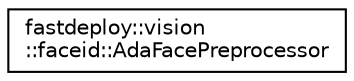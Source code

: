 digraph "Graphical Class Hierarchy"
{
  edge [fontname="Helvetica",fontsize="10",labelfontname="Helvetica",labelfontsize="10"];
  node [fontname="Helvetica",fontsize="10",shape=record];
  rankdir="LR";
  Node1 [label="fastdeploy::vision\l::faceid::AdaFacePreprocessor",height=0.2,width=0.4,color="black", fillcolor="white", style="filled",URL="$classfastdeploy_1_1vision_1_1faceid_1_1AdaFacePreprocessor.html",tooltip="Preprocessor object for AdaFace serials model. "];
}
